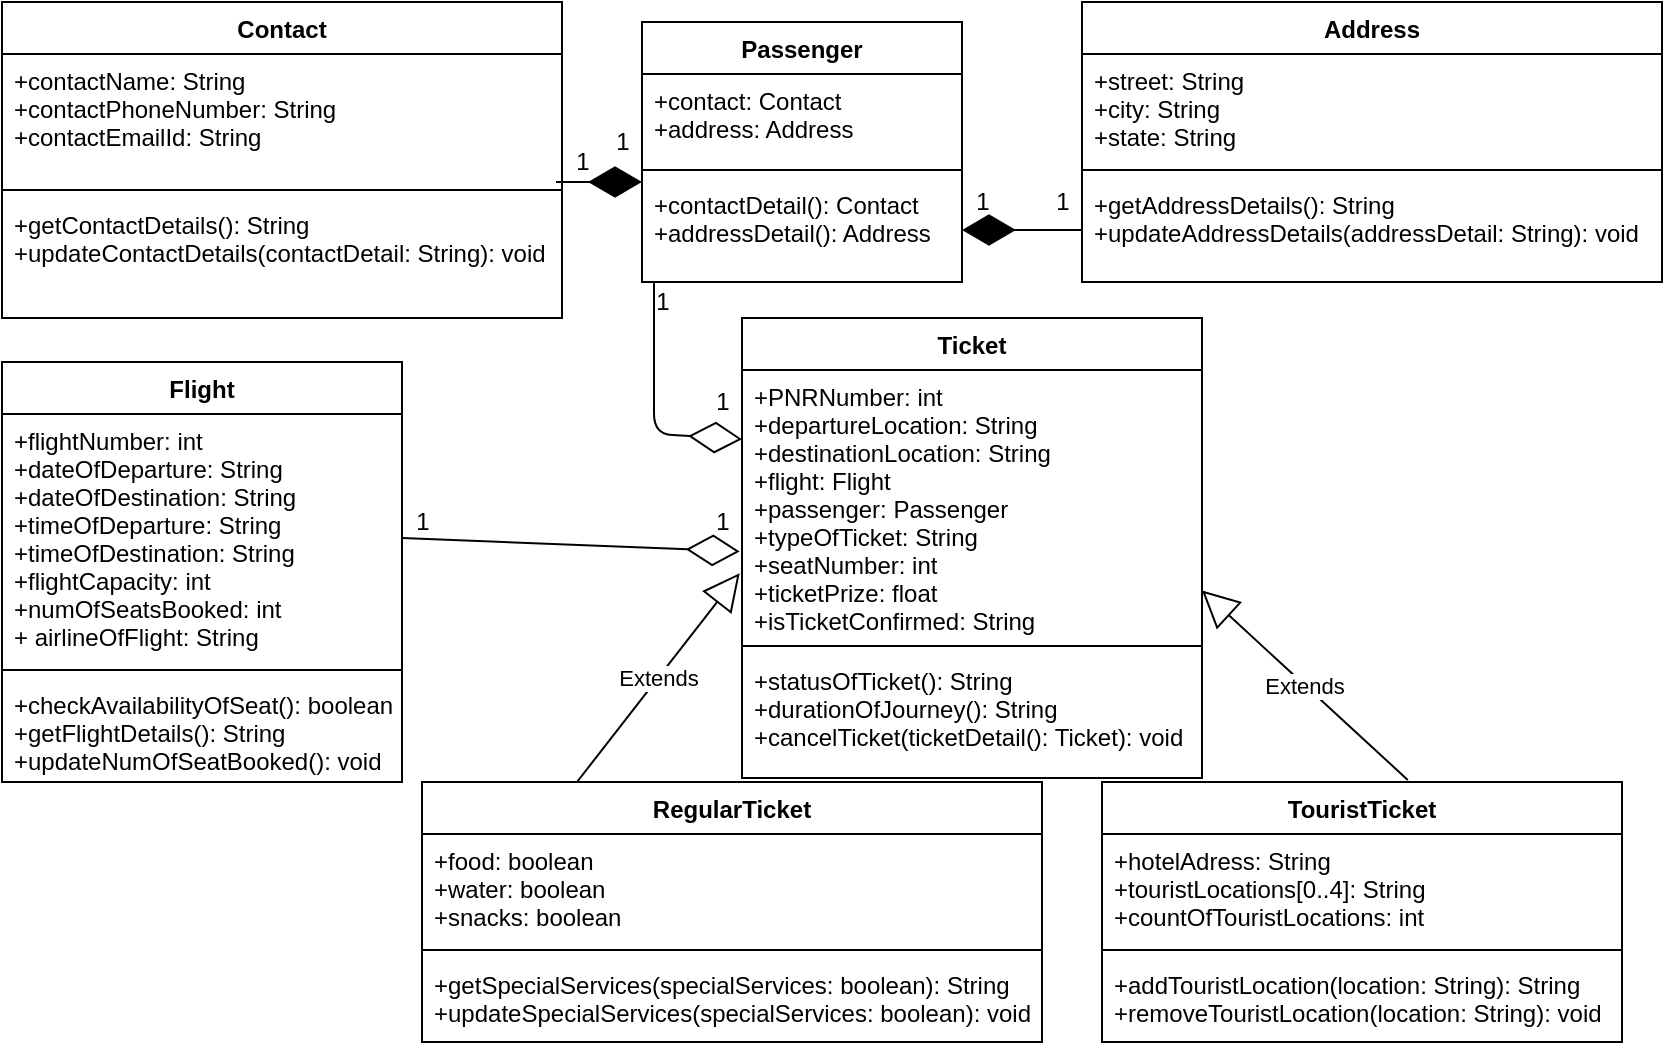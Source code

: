 <mxfile version="13.9.8" type="device"><diagram id="NJfsfS6Lr8CpsmKcSiEe" name="Page-1"><mxGraphModel dx="1108" dy="463" grid="1" gridSize="10" guides="1" tooltips="1" connect="1" arrows="1" fold="1" page="1" pageScale="1" pageWidth="850" pageHeight="1100" math="0" shadow="0"><root><mxCell id="0"/><mxCell id="1" parent="0"/><mxCell id="pWGszrRenQGNq5e2NYNb-1" value="Contact" style="swimlane;fontStyle=1;align=center;verticalAlign=top;childLayout=stackLayout;horizontal=1;startSize=26;horizontalStack=0;resizeParent=1;resizeParentMax=0;resizeLast=0;collapsible=1;marginBottom=0;" vertex="1" parent="1"><mxGeometry x="10" y="10" width="280" height="158" as="geometry"><mxRectangle x="10" y="10" width="80" height="26" as="alternateBounds"/></mxGeometry></mxCell><mxCell id="pWGszrRenQGNq5e2NYNb-2" value="+contactName: String&#10;+contactPhoneNumber: String&#10;+contactEmailId: String" style="text;strokeColor=none;fillColor=none;align=left;verticalAlign=top;spacingLeft=4;spacingRight=4;overflow=hidden;rotatable=0;points=[[0,0.5],[1,0.5]];portConstraint=eastwest;" vertex="1" parent="pWGszrRenQGNq5e2NYNb-1"><mxGeometry y="26" width="280" height="64" as="geometry"/></mxCell><mxCell id="pWGszrRenQGNq5e2NYNb-3" value="" style="line;strokeWidth=1;fillColor=none;align=left;verticalAlign=middle;spacingTop=-1;spacingLeft=3;spacingRight=3;rotatable=0;labelPosition=right;points=[];portConstraint=eastwest;" vertex="1" parent="pWGszrRenQGNq5e2NYNb-1"><mxGeometry y="90" width="280" height="8" as="geometry"/></mxCell><mxCell id="pWGszrRenQGNq5e2NYNb-4" value="+getContactDetails(): String&#10;+updateContactDetails(contactDetail: String): void" style="text;strokeColor=none;fillColor=none;align=left;verticalAlign=top;spacingLeft=4;spacingRight=4;overflow=hidden;rotatable=0;points=[[0,0.5],[1,0.5]];portConstraint=eastwest;" vertex="1" parent="pWGszrRenQGNq5e2NYNb-1"><mxGeometry y="98" width="280" height="60" as="geometry"/></mxCell><mxCell id="pWGszrRenQGNq5e2NYNb-9" value="Passenger" style="swimlane;fontStyle=1;align=center;verticalAlign=top;childLayout=stackLayout;horizontal=1;startSize=26;horizontalStack=0;resizeParent=1;resizeParentMax=0;resizeLast=0;collapsible=1;marginBottom=0;" vertex="1" parent="1"><mxGeometry x="330" y="20" width="160" height="130" as="geometry"><mxRectangle x="330" y="20" width="90" height="26" as="alternateBounds"/></mxGeometry></mxCell><mxCell id="pWGszrRenQGNq5e2NYNb-10" value="+contact: Contact&#10;+address: Address" style="text;strokeColor=none;fillColor=none;align=left;verticalAlign=top;spacingLeft=4;spacingRight=4;overflow=hidden;rotatable=0;points=[[0,0.5],[1,0.5]];portConstraint=eastwest;" vertex="1" parent="pWGszrRenQGNq5e2NYNb-9"><mxGeometry y="26" width="160" height="44" as="geometry"/></mxCell><mxCell id="pWGszrRenQGNq5e2NYNb-11" value="" style="line;strokeWidth=1;fillColor=none;align=left;verticalAlign=middle;spacingTop=-1;spacingLeft=3;spacingRight=3;rotatable=0;labelPosition=right;points=[];portConstraint=eastwest;" vertex="1" parent="pWGszrRenQGNq5e2NYNb-9"><mxGeometry y="70" width="160" height="8" as="geometry"/></mxCell><mxCell id="pWGszrRenQGNq5e2NYNb-12" value="+contactDetail(): Contact&#10;+addressDetail(): Address" style="text;strokeColor=none;fillColor=none;align=left;verticalAlign=top;spacingLeft=4;spacingRight=4;overflow=hidden;rotatable=0;points=[[0,0.5],[1,0.5]];portConstraint=eastwest;" vertex="1" parent="pWGszrRenQGNq5e2NYNb-9"><mxGeometry y="78" width="160" height="52" as="geometry"/></mxCell><mxCell id="pWGszrRenQGNq5e2NYNb-13" value="Address" style="swimlane;fontStyle=1;align=center;verticalAlign=top;childLayout=stackLayout;horizontal=1;startSize=26;horizontalStack=0;resizeParent=1;resizeParentMax=0;resizeLast=0;collapsible=1;marginBottom=0;" vertex="1" parent="1"><mxGeometry x="550" y="10" width="290" height="140" as="geometry"><mxRectangle x="550" y="10" width="80" height="26" as="alternateBounds"/></mxGeometry></mxCell><mxCell id="pWGszrRenQGNq5e2NYNb-14" value="+street: String&#10;+city: String&#10;+state: String" style="text;strokeColor=none;fillColor=none;align=left;verticalAlign=top;spacingLeft=4;spacingRight=4;overflow=hidden;rotatable=0;points=[[0,0.5],[1,0.5]];portConstraint=eastwest;" vertex="1" parent="pWGszrRenQGNq5e2NYNb-13"><mxGeometry y="26" width="290" height="54" as="geometry"/></mxCell><mxCell id="pWGszrRenQGNq5e2NYNb-15" value="" style="line;strokeWidth=1;fillColor=none;align=left;verticalAlign=middle;spacingTop=-1;spacingLeft=3;spacingRight=3;rotatable=0;labelPosition=right;points=[];portConstraint=eastwest;" vertex="1" parent="pWGszrRenQGNq5e2NYNb-13"><mxGeometry y="80" width="290" height="8" as="geometry"/></mxCell><mxCell id="pWGszrRenQGNq5e2NYNb-16" value="+getAddressDetails(): String&#10;+updateAddressDetails(addressDetail: String): void" style="text;strokeColor=none;fillColor=none;align=left;verticalAlign=top;spacingLeft=4;spacingRight=4;overflow=hidden;rotatable=0;points=[[0,0.5],[1,0.5]];portConstraint=eastwest;" vertex="1" parent="pWGszrRenQGNq5e2NYNb-13"><mxGeometry y="88" width="290" height="52" as="geometry"/></mxCell><mxCell id="pWGszrRenQGNq5e2NYNb-17" value="Flight" style="swimlane;fontStyle=1;align=center;verticalAlign=top;childLayout=stackLayout;horizontal=1;startSize=26;horizontalStack=0;resizeParent=1;resizeParentMax=0;resizeLast=0;collapsible=1;marginBottom=0;" vertex="1" parent="1"><mxGeometry x="10" y="190" width="200" height="210" as="geometry"><mxRectangle x="10" y="190" width="70" height="26" as="alternateBounds"/></mxGeometry></mxCell><mxCell id="pWGszrRenQGNq5e2NYNb-18" value="+flightNumber: int&#10;+dateOfDeparture: String&#10;+dateOfDestination: String&#10;+timeOfDeparture: String&#10;+timeOfDestination: String&#10;+flightCapacity: int&#10;+numOfSeatsBooked: int&#10;+ airlineOfFlight: String&#10;" style="text;strokeColor=none;fillColor=none;align=left;verticalAlign=top;spacingLeft=4;spacingRight=4;overflow=hidden;rotatable=0;points=[[0,0.5],[1,0.5]];portConstraint=eastwest;" vertex="1" parent="pWGszrRenQGNq5e2NYNb-17"><mxGeometry y="26" width="200" height="124" as="geometry"/></mxCell><mxCell id="pWGszrRenQGNq5e2NYNb-19" value="" style="line;strokeWidth=1;fillColor=none;align=left;verticalAlign=middle;spacingTop=-1;spacingLeft=3;spacingRight=3;rotatable=0;labelPosition=right;points=[];portConstraint=eastwest;" vertex="1" parent="pWGszrRenQGNq5e2NYNb-17"><mxGeometry y="150" width="200" height="8" as="geometry"/></mxCell><mxCell id="pWGszrRenQGNq5e2NYNb-20" value="+checkAvailabilityOfSeat(): boolean&#10;+getFlightDetails(): String&#10;+updateNumOfSeatBooked(): void" style="text;strokeColor=none;fillColor=none;align=left;verticalAlign=top;spacingLeft=4;spacingRight=4;overflow=hidden;rotatable=0;points=[[0,0.5],[1,0.5]];portConstraint=eastwest;" vertex="1" parent="pWGszrRenQGNq5e2NYNb-17"><mxGeometry y="158" width="200" height="52" as="geometry"/></mxCell><mxCell id="pWGszrRenQGNq5e2NYNb-21" value="Ticket" style="swimlane;fontStyle=1;align=center;verticalAlign=top;childLayout=stackLayout;horizontal=1;startSize=26;horizontalStack=0;resizeParent=1;resizeParentMax=0;resizeLast=0;collapsible=1;marginBottom=0;" vertex="1" parent="1"><mxGeometry x="380" y="168" width="230" height="230" as="geometry"><mxRectangle x="380" y="168" width="70" height="26" as="alternateBounds"/></mxGeometry></mxCell><mxCell id="pWGszrRenQGNq5e2NYNb-22" value="+PNRNumber: int&#10;+departureLocation: String&#10;+destinationLocation: String&#10;+flight: Flight&#10;+passenger: Passenger&#10;+typeOfTicket: String&#10;+seatNumber: int&#10;+ticketPrize: float&#10;+isTicketConfirmed: String" style="text;strokeColor=none;fillColor=none;align=left;verticalAlign=top;spacingLeft=4;spacingRight=4;overflow=hidden;rotatable=0;points=[[0,0.5],[1,0.5]];portConstraint=eastwest;" vertex="1" parent="pWGszrRenQGNq5e2NYNb-21"><mxGeometry y="26" width="230" height="134" as="geometry"/></mxCell><mxCell id="pWGszrRenQGNq5e2NYNb-23" value="" style="line;strokeWidth=1;fillColor=none;align=left;verticalAlign=middle;spacingTop=-1;spacingLeft=3;spacingRight=3;rotatable=0;labelPosition=right;points=[];portConstraint=eastwest;" vertex="1" parent="pWGszrRenQGNq5e2NYNb-21"><mxGeometry y="160" width="230" height="8" as="geometry"/></mxCell><mxCell id="pWGszrRenQGNq5e2NYNb-24" value="+statusOfTicket(): String&#10;+durationOfJourney(): String&#10;+cancelTicket(ticketDetail(): Ticket): void" style="text;strokeColor=none;fillColor=none;align=left;verticalAlign=top;spacingLeft=4;spacingRight=4;overflow=hidden;rotatable=0;points=[[0,0.5],[1,0.5]];portConstraint=eastwest;" vertex="1" parent="pWGszrRenQGNq5e2NYNb-21"><mxGeometry y="168" width="230" height="62" as="geometry"/></mxCell><mxCell id="pWGszrRenQGNq5e2NYNb-25" value="TouristTicket" style="swimlane;fontStyle=1;align=center;verticalAlign=top;childLayout=stackLayout;horizontal=1;startSize=26;horizontalStack=0;resizeParent=1;resizeParentMax=0;resizeLast=0;collapsible=1;marginBottom=0;" vertex="1" parent="1"><mxGeometry x="560" y="400" width="260" height="130" as="geometry"><mxRectangle x="560" y="400" width="100" height="26" as="alternateBounds"/></mxGeometry></mxCell><mxCell id="pWGszrRenQGNq5e2NYNb-26" value="+hotelAdress: String&#10;+touristLocations[0..4]: String&#10;+countOfTouristLocations: int" style="text;strokeColor=none;fillColor=none;align=left;verticalAlign=top;spacingLeft=4;spacingRight=4;overflow=hidden;rotatable=0;points=[[0,0.5],[1,0.5]];portConstraint=eastwest;" vertex="1" parent="pWGszrRenQGNq5e2NYNb-25"><mxGeometry y="26" width="260" height="54" as="geometry"/></mxCell><mxCell id="pWGszrRenQGNq5e2NYNb-27" value="" style="line;strokeWidth=1;fillColor=none;align=left;verticalAlign=middle;spacingTop=-1;spacingLeft=3;spacingRight=3;rotatable=0;labelPosition=right;points=[];portConstraint=eastwest;" vertex="1" parent="pWGszrRenQGNq5e2NYNb-25"><mxGeometry y="80" width="260" height="8" as="geometry"/></mxCell><mxCell id="pWGszrRenQGNq5e2NYNb-28" value="+addTouristLocation(location: String): String&#10;+removeTouristLocation(location: String): void" style="text;strokeColor=none;fillColor=none;align=left;verticalAlign=top;spacingLeft=4;spacingRight=4;overflow=hidden;rotatable=0;points=[[0,0.5],[1,0.5]];portConstraint=eastwest;" vertex="1" parent="pWGszrRenQGNq5e2NYNb-25"><mxGeometry y="88" width="260" height="42" as="geometry"/></mxCell><mxCell id="pWGszrRenQGNq5e2NYNb-29" value="RegularTicket" style="swimlane;fontStyle=1;align=center;verticalAlign=top;childLayout=stackLayout;horizontal=1;startSize=26;horizontalStack=0;resizeParent=1;resizeParentMax=0;resizeLast=0;collapsible=1;marginBottom=0;" vertex="1" parent="1"><mxGeometry x="220" y="400" width="310" height="130" as="geometry"><mxRectangle x="220" y="400" width="110" height="26" as="alternateBounds"/></mxGeometry></mxCell><mxCell id="pWGszrRenQGNq5e2NYNb-30" value="+food: boolean&#10;+water: boolean&#10;+snacks: boolean&#10;" style="text;strokeColor=none;fillColor=none;align=left;verticalAlign=top;spacingLeft=4;spacingRight=4;overflow=hidden;rotatable=0;points=[[0,0.5],[1,0.5]];portConstraint=eastwest;" vertex="1" parent="pWGszrRenQGNq5e2NYNb-29"><mxGeometry y="26" width="310" height="54" as="geometry"/></mxCell><mxCell id="pWGszrRenQGNq5e2NYNb-31" value="" style="line;strokeWidth=1;fillColor=none;align=left;verticalAlign=middle;spacingTop=-1;spacingLeft=3;spacingRight=3;rotatable=0;labelPosition=right;points=[];portConstraint=eastwest;" vertex="1" parent="pWGszrRenQGNq5e2NYNb-29"><mxGeometry y="80" width="310" height="8" as="geometry"/></mxCell><mxCell id="pWGszrRenQGNq5e2NYNb-32" value="+getSpecialServices(specialServices: boolean): String&#10;+updateSpecialServices(specialServices: boolean): void" style="text;strokeColor=none;fillColor=none;align=left;verticalAlign=top;spacingLeft=4;spacingRight=4;overflow=hidden;rotatable=0;points=[[0,0.5],[1,0.5]];portConstraint=eastwest;" vertex="1" parent="pWGszrRenQGNq5e2NYNb-29"><mxGeometry y="88" width="310" height="42" as="geometry"/></mxCell><mxCell id="pWGszrRenQGNq5e2NYNb-33" value="" style="endArrow=diamondThin;endFill=1;endSize=24;html=1;" edge="1" parent="1"><mxGeometry width="160" relative="1" as="geometry"><mxPoint x="287" y="100" as="sourcePoint"/><mxPoint x="330" y="100" as="targetPoint"/><Array as="points"><mxPoint x="320" y="100"/></Array></mxGeometry></mxCell><mxCell id="pWGszrRenQGNq5e2NYNb-34" value="" style="endArrow=diamondThin;endFill=1;endSize=24;html=1;exitX=0;exitY=0.5;exitDx=0;exitDy=0;entryX=1;entryY=0.5;entryDx=0;entryDy=0;" edge="1" parent="1" source="pWGszrRenQGNq5e2NYNb-16" target="pWGszrRenQGNq5e2NYNb-12"><mxGeometry width="160" relative="1" as="geometry"><mxPoint x="340" y="270" as="sourcePoint"/><mxPoint x="500" y="270" as="targetPoint"/></mxGeometry></mxCell><mxCell id="pWGszrRenQGNq5e2NYNb-39" value="Extends" style="endArrow=block;endSize=16;endFill=0;html=1;exitX=0.25;exitY=0;exitDx=0;exitDy=0;entryX=-0.005;entryY=0.758;entryDx=0;entryDy=0;entryPerimeter=0;" edge="1" parent="1" source="pWGszrRenQGNq5e2NYNb-29" target="pWGszrRenQGNq5e2NYNb-22"><mxGeometry width="160" relative="1" as="geometry"><mxPoint x="340" y="270" as="sourcePoint"/><mxPoint x="500" y="270" as="targetPoint"/></mxGeometry></mxCell><mxCell id="pWGszrRenQGNq5e2NYNb-40" value="Extends" style="endArrow=block;endSize=16;endFill=0;html=1;entryX=1;entryY=0.823;entryDx=0;entryDy=0;entryPerimeter=0;exitX=0.588;exitY=-0.008;exitDx=0;exitDy=0;exitPerimeter=0;" edge="1" parent="1" source="pWGszrRenQGNq5e2NYNb-25" target="pWGszrRenQGNq5e2NYNb-22"><mxGeometry width="160" relative="1" as="geometry"><mxPoint x="690" y="370" as="sourcePoint"/><mxPoint x="500" y="270" as="targetPoint"/></mxGeometry></mxCell><mxCell id="pWGszrRenQGNq5e2NYNb-41" value="" style="endArrow=diamondThin;endFill=0;endSize=24;html=1;exitX=1;exitY=0.5;exitDx=0;exitDy=0;entryX=-0.005;entryY=0.677;entryDx=0;entryDy=0;entryPerimeter=0;" edge="1" parent="1" source="pWGszrRenQGNq5e2NYNb-18" target="pWGszrRenQGNq5e2NYNb-22"><mxGeometry width="160" relative="1" as="geometry"><mxPoint x="340" y="270" as="sourcePoint"/><mxPoint x="500" y="270" as="targetPoint"/></mxGeometry></mxCell><mxCell id="pWGszrRenQGNq5e2NYNb-42" value="" style="endArrow=diamondThin;endFill=0;endSize=24;html=1;entryX=0;entryY=0.258;entryDx=0;entryDy=0;entryPerimeter=0;" edge="1" parent="1" target="pWGszrRenQGNq5e2NYNb-22"><mxGeometry width="160" relative="1" as="geometry"><mxPoint x="336" y="150" as="sourcePoint"/><mxPoint x="500" y="270" as="targetPoint"/><Array as="points"><mxPoint x="336" y="226"/></Array></mxGeometry></mxCell><mxCell id="pWGszrRenQGNq5e2NYNb-43" value="1" style="text;html=1;align=center;verticalAlign=middle;resizable=0;points=[];autosize=1;" vertex="1" parent="1"><mxGeometry x="290" y="80" width="20" height="20" as="geometry"/></mxCell><mxCell id="pWGszrRenQGNq5e2NYNb-44" value="1" style="text;html=1;align=center;verticalAlign=middle;resizable=0;points=[];autosize=1;" vertex="1" parent="1"><mxGeometry x="310" y="70" width="20" height="20" as="geometry"/></mxCell><mxCell id="pWGszrRenQGNq5e2NYNb-46" value="1" style="text;html=1;align=center;verticalAlign=middle;resizable=0;points=[];autosize=1;" vertex="1" parent="1"><mxGeometry x="490" y="100" width="20" height="20" as="geometry"/></mxCell><mxCell id="pWGszrRenQGNq5e2NYNb-47" value="1" style="text;html=1;align=center;verticalAlign=middle;resizable=0;points=[];autosize=1;" vertex="1" parent="1"><mxGeometry x="530" y="100" width="20" height="20" as="geometry"/></mxCell><mxCell id="pWGszrRenQGNq5e2NYNb-48" value="1" style="text;html=1;align=center;verticalAlign=middle;resizable=0;points=[];autosize=1;" vertex="1" parent="1"><mxGeometry x="330" y="150" width="20" height="20" as="geometry"/></mxCell><mxCell id="pWGszrRenQGNq5e2NYNb-49" value="1" style="text;html=1;align=center;verticalAlign=middle;resizable=0;points=[];autosize=1;" vertex="1" parent="1"><mxGeometry x="360" y="200" width="20" height="20" as="geometry"/></mxCell><mxCell id="pWGszrRenQGNq5e2NYNb-50" value="1" style="text;html=1;align=center;verticalAlign=middle;resizable=0;points=[];autosize=1;" vertex="1" parent="1"><mxGeometry x="210" y="260" width="20" height="20" as="geometry"/></mxCell><mxCell id="pWGszrRenQGNq5e2NYNb-51" value="1" style="text;html=1;align=center;verticalAlign=middle;resizable=0;points=[];autosize=1;" vertex="1" parent="1"><mxGeometry x="360" y="260" width="20" height="20" as="geometry"/></mxCell></root></mxGraphModel></diagram></mxfile>